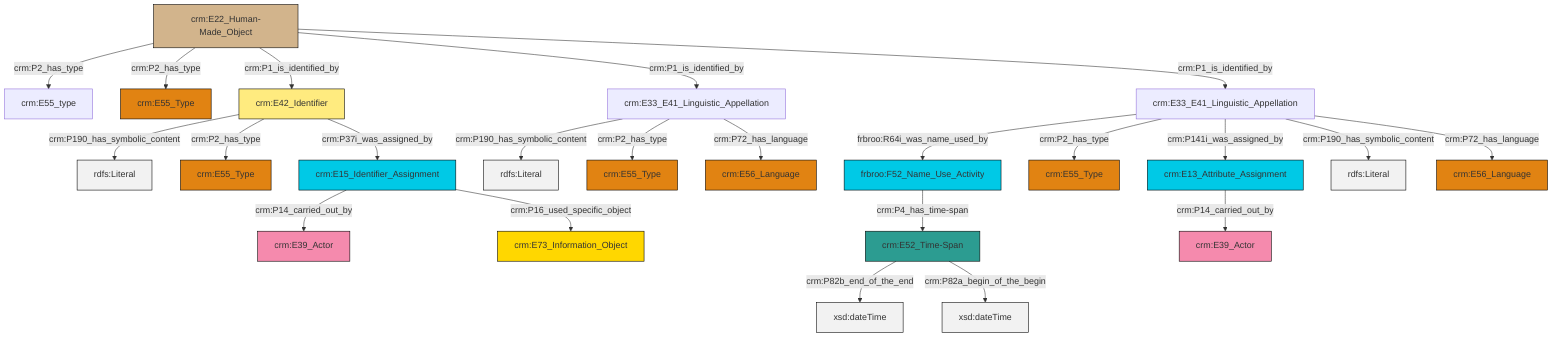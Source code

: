graph TD
classDef Literal fill:#f2f2f2,stroke:#000000;
classDef CRM_Entity fill:#FFFFFF,stroke:#000000;
classDef Temporal_Entity fill:#00C9E6, stroke:#000000;
classDef Type fill:#E18312, stroke:#000000;
classDef Time-Span fill:#2C9C91, stroke:#000000;
classDef Appellation fill:#FFEB7F, stroke:#000000;
classDef Place fill:#008836, stroke:#000000;
classDef Persistent_Item fill:#B266B2, stroke:#000000;
classDef Conceptual_Object fill:#FFD700, stroke:#000000;
classDef Physical_Thing fill:#D2B48C, stroke:#000000;
classDef Actor fill:#f58aad, stroke:#000000;
classDef PC_Classes fill:#4ce600, stroke:#000000;
classDef Multi fill:#cccccc,stroke:#000000;

6["crm:E22_Human-Made_Object"]:::Physical_Thing -->|crm:P2_has_type| 11["crm:E55_type"]:::Default
12["crm:E33_E41_Linguistic_Appellation"]:::Default -->|frbroo:R64i_was_name_used_by| 0["frbroo:F52_Name_Use_Activity"]:::Temporal_Entity
15["crm:E33_E41_Linguistic_Appellation"]:::Default -->|crm:P190_has_symbolic_content| 16[rdfs:Literal]:::Literal
22["crm:E42_Identifier"]:::Appellation -->|crm:P190_has_symbolic_content| 23[rdfs:Literal]:::Literal
22["crm:E42_Identifier"]:::Appellation -->|crm:P2_has_type| 13["crm:E55_Type"]:::Type
18["crm:E52_Time-Span"]:::Time-Span -->|crm:P82b_end_of_the_end| 24[xsd:dateTime]:::Literal
15["crm:E33_E41_Linguistic_Appellation"]:::Default -->|crm:P2_has_type| 8["crm:E55_Type"]:::Type
15["crm:E33_E41_Linguistic_Appellation"]:::Default -->|crm:P72_has_language| 29["crm:E56_Language"]:::Type
18["crm:E52_Time-Span"]:::Time-Span -->|crm:P82a_begin_of_the_begin| 33[xsd:dateTime]:::Literal
6["crm:E22_Human-Made_Object"]:::Physical_Thing -->|crm:P2_has_type| 31["crm:E55_Type"]:::Type
6["crm:E22_Human-Made_Object"]:::Physical_Thing -->|crm:P1_is_identified_by| 22["crm:E42_Identifier"]:::Appellation
12["crm:E33_E41_Linguistic_Appellation"]:::Default -->|crm:P2_has_type| 27["crm:E55_Type"]:::Type
2["crm:E15_Identifier_Assignment"]:::Temporal_Entity -->|crm:P14_carried_out_by| 34["crm:E39_Actor"]:::Actor
12["crm:E33_E41_Linguistic_Appellation"]:::Default -->|crm:P141i_was_assigned_by| 20["crm:E13_Attribute_Assignment"]:::Temporal_Entity
20["crm:E13_Attribute_Assignment"]:::Temporal_Entity -->|crm:P14_carried_out_by| 35["crm:E39_Actor"]:::Actor
22["crm:E42_Identifier"]:::Appellation -->|crm:P37i_was_assigned_by| 2["crm:E15_Identifier_Assignment"]:::Temporal_Entity
2["crm:E15_Identifier_Assignment"]:::Temporal_Entity -->|crm:P16_used_specific_object| 25["crm:E73_Information_Object"]:::Conceptual_Object
0["frbroo:F52_Name_Use_Activity"]:::Temporal_Entity -->|crm:P4_has_time-span| 18["crm:E52_Time-Span"]:::Time-Span
12["crm:E33_E41_Linguistic_Appellation"]:::Default -->|crm:P190_has_symbolic_content| 40[rdfs:Literal]:::Literal
12["crm:E33_E41_Linguistic_Appellation"]:::Default -->|crm:P72_has_language| 4["crm:E56_Language"]:::Type
6["crm:E22_Human-Made_Object"]:::Physical_Thing -->|crm:P1_is_identified_by| 15["crm:E33_E41_Linguistic_Appellation"]:::Default
6["crm:E22_Human-Made_Object"]:::Physical_Thing -->|crm:P1_is_identified_by| 12["crm:E33_E41_Linguistic_Appellation"]:::Default